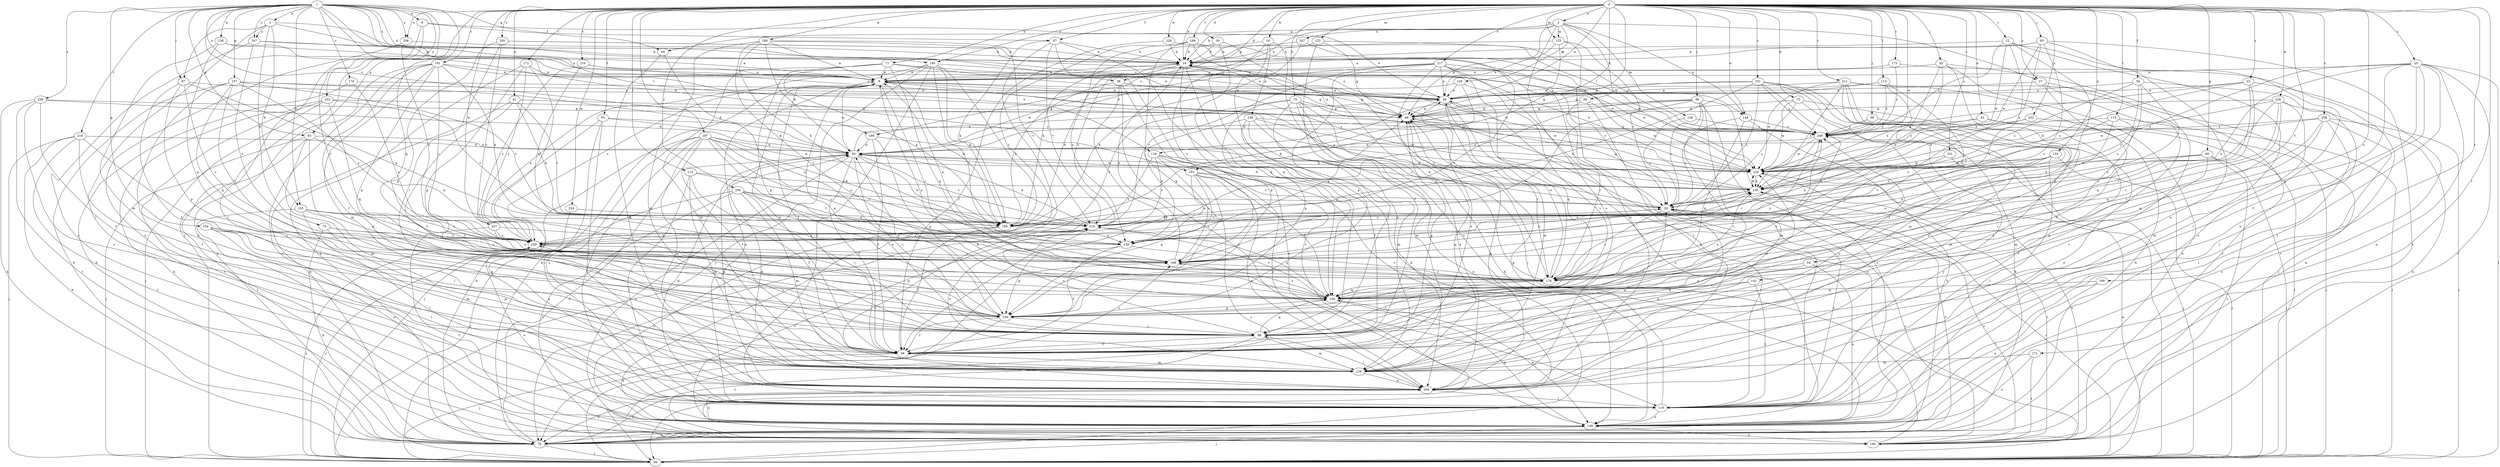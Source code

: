 strict digraph  {
0;
1;
2;
3;
8;
9;
10;
19;
22;
23;
25;
27;
29;
30;
38;
39;
40;
41;
43;
49;
50;
54;
55;
57;
58;
60;
63;
65;
68;
70;
71;
73;
75;
78;
87;
88;
92;
93;
96;
98;
99;
103;
105;
109;
113;
114;
115;
118;
119;
122;
125;
126;
128;
129;
134;
136;
139;
142;
144;
149;
154;
157;
158;
159;
168;
169;
171;
172;
173;
176;
178;
185;
186;
188;
189;
190;
191;
197;
199;
206;
207;
209;
210;
211;
217;
218;
219;
224;
226;
227;
228;
229;
231;
232;
238;
239;
247;
249;
250;
251;
252;
256;
258;
259;
0 -> 2  [label=a];
0 -> 10  [label=b];
0 -> 19  [label=b];
0 -> 22  [label=c];
0 -> 23  [label=c];
0 -> 25  [label=c];
0 -> 27  [label=c];
0 -> 30  [label=d];
0 -> 38  [label=d];
0 -> 41  [label=e];
0 -> 43  [label=e];
0 -> 49  [label=e];
0 -> 50  [label=f];
0 -> 54  [label=f];
0 -> 55  [label=f];
0 -> 57  [label=f];
0 -> 60  [label=g];
0 -> 63  [label=g];
0 -> 70  [label=h];
0 -> 71  [label=h];
0 -> 73  [label=h];
0 -> 92  [label=j];
0 -> 93  [label=j];
0 -> 96  [label=j];
0 -> 98  [label=j];
0 -> 103  [label=k];
0 -> 113  [label=l];
0 -> 114  [label=l];
0 -> 115  [label=l];
0 -> 118  [label=l];
0 -> 122  [label=m];
0 -> 125  [label=m];
0 -> 134  [label=n];
0 -> 142  [label=o];
0 -> 144  [label=o];
0 -> 168  [label=q];
0 -> 171  [label=r];
0 -> 172  [label=r];
0 -> 173  [label=r];
0 -> 185  [label=s];
0 -> 189  [label=t];
0 -> 190  [label=t];
0 -> 191  [label=t];
0 -> 197  [label=t];
0 -> 206  [label=u];
0 -> 210  [label=v];
0 -> 211  [label=v];
0 -> 217  [label=v];
0 -> 224  [label=w];
0 -> 226  [label=w];
0 -> 227  [label=w];
0 -> 228  [label=w];
0 -> 229  [label=w];
0 -> 231  [label=x];
0 -> 250  [label=z];
0 -> 251  [label=z];
0 -> 252  [label=z];
0 -> 256  [label=z];
0 -> 258  [label=z];
1 -> 3  [label=a];
1 -> 8  [label=a];
1 -> 9  [label=a];
1 -> 38  [label=d];
1 -> 63  [label=g];
1 -> 65  [label=g];
1 -> 87  [label=i];
1 -> 99  [label=j];
1 -> 103  [label=k];
1 -> 105  [label=k];
1 -> 118  [label=l];
1 -> 136  [label=n];
1 -> 154  [label=p];
1 -> 157  [label=p];
1 -> 169  [label=q];
1 -> 176  [label=r];
1 -> 185  [label=s];
1 -> 186  [label=s];
1 -> 206  [label=u];
1 -> 218  [label=v];
1 -> 232  [label=x];
1 -> 238  [label=x];
1 -> 239  [label=x];
1 -> 247  [label=y];
2 -> 19  [label=b];
2 -> 27  [label=c];
2 -> 39  [label=d];
2 -> 65  [label=g];
2 -> 68  [label=g];
2 -> 125  [label=m];
2 -> 126  [label=m];
2 -> 128  [label=m];
2 -> 144  [label=o];
2 -> 186  [label=s];
2 -> 207  [label=u];
2 -> 209  [label=u];
3 -> 75  [label=h];
3 -> 87  [label=i];
3 -> 105  [label=k];
3 -> 119  [label=l];
3 -> 144  [label=o];
3 -> 247  [label=y];
3 -> 249  [label=y];
8 -> 49  [label=e];
8 -> 57  [label=f];
8 -> 119  [label=l];
8 -> 178  [label=r];
9 -> 49  [label=e];
9 -> 58  [label=f];
9 -> 68  [label=g];
9 -> 78  [label=h];
9 -> 109  [label=k];
9 -> 178  [label=r];
10 -> 19  [label=b];
10 -> 149  [label=o];
10 -> 158  [label=p];
10 -> 188  [label=s];
10 -> 209  [label=u];
19 -> 9  [label=a];
19 -> 88  [label=i];
19 -> 159  [label=p];
19 -> 219  [label=v];
22 -> 19  [label=b];
22 -> 119  [label=l];
22 -> 149  [label=o];
22 -> 159  [label=p];
22 -> 188  [label=s];
22 -> 229  [label=w];
22 -> 249  [label=y];
23 -> 49  [label=e];
23 -> 78  [label=h];
23 -> 169  [label=q];
23 -> 178  [label=r];
23 -> 239  [label=x];
23 -> 249  [label=y];
25 -> 9  [label=a];
25 -> 58  [label=f];
25 -> 99  [label=j];
25 -> 119  [label=l];
25 -> 139  [label=n];
25 -> 149  [label=o];
25 -> 169  [label=q];
25 -> 199  [label=t];
25 -> 209  [label=u];
25 -> 239  [label=x];
27 -> 49  [label=e];
27 -> 58  [label=f];
27 -> 119  [label=l];
27 -> 209  [label=u];
29 -> 9  [label=a];
29 -> 109  [label=k];
29 -> 129  [label=m];
29 -> 178  [label=r];
29 -> 199  [label=t];
29 -> 219  [label=v];
30 -> 19  [label=b];
30 -> 29  [label=c];
30 -> 109  [label=k];
30 -> 169  [label=q];
38 -> 49  [label=e];
38 -> 58  [label=f];
38 -> 68  [label=g];
38 -> 109  [label=k];
38 -> 119  [label=l];
38 -> 149  [label=o];
39 -> 68  [label=g];
39 -> 178  [label=r];
39 -> 209  [label=u];
39 -> 229  [label=w];
40 -> 9  [label=a];
40 -> 49  [label=e];
40 -> 58  [label=f];
40 -> 88  [label=i];
40 -> 109  [label=k];
40 -> 199  [label=t];
40 -> 209  [label=u];
40 -> 219  [label=v];
40 -> 229  [label=w];
41 -> 58  [label=f];
41 -> 68  [label=g];
41 -> 78  [label=h];
41 -> 109  [label=k];
41 -> 219  [label=v];
43 -> 99  [label=j];
43 -> 129  [label=m];
43 -> 229  [label=w];
43 -> 249  [label=y];
49 -> 68  [label=g];
49 -> 129  [label=m];
49 -> 149  [label=o];
49 -> 169  [label=q];
50 -> 29  [label=c];
50 -> 49  [label=e];
50 -> 119  [label=l];
50 -> 188  [label=s];
50 -> 219  [label=v];
50 -> 239  [label=x];
54 -> 149  [label=o];
54 -> 169  [label=q];
54 -> 178  [label=r];
55 -> 40  [label=d];
55 -> 78  [label=h];
55 -> 119  [label=l];
55 -> 209  [label=u];
55 -> 249  [label=y];
57 -> 19  [label=b];
57 -> 78  [label=h];
57 -> 109  [label=k];
57 -> 169  [label=q];
57 -> 199  [label=t];
57 -> 219  [label=v];
58 -> 9  [label=a];
58 -> 49  [label=e];
58 -> 68  [label=g];
58 -> 99  [label=j];
58 -> 129  [label=m];
58 -> 188  [label=s];
60 -> 58  [label=f];
60 -> 99  [label=j];
60 -> 139  [label=n];
60 -> 199  [label=t];
60 -> 229  [label=w];
60 -> 239  [label=x];
63 -> 40  [label=d];
63 -> 99  [label=j];
63 -> 129  [label=m];
63 -> 139  [label=n];
63 -> 159  [label=p];
63 -> 199  [label=t];
65 -> 169  [label=q];
65 -> 209  [label=u];
68 -> 9  [label=a];
68 -> 178  [label=r];
68 -> 249  [label=y];
70 -> 68  [label=g];
70 -> 78  [label=h];
70 -> 88  [label=i];
70 -> 129  [label=m];
70 -> 159  [label=p];
70 -> 209  [label=u];
70 -> 229  [label=w];
70 -> 259  [label=z];
71 -> 9  [label=a];
71 -> 109  [label=k];
71 -> 129  [label=m];
71 -> 159  [label=p];
71 -> 169  [label=q];
71 -> 229  [label=w];
71 -> 239  [label=x];
73 -> 29  [label=c];
73 -> 68  [label=g];
73 -> 78  [label=h];
73 -> 149  [label=o];
73 -> 229  [label=w];
75 -> 78  [label=h];
75 -> 129  [label=m];
75 -> 188  [label=s];
75 -> 259  [label=z];
78 -> 40  [label=d];
78 -> 99  [label=j];
78 -> 209  [label=u];
78 -> 239  [label=x];
87 -> 49  [label=e];
87 -> 58  [label=f];
87 -> 139  [label=n];
87 -> 159  [label=p];
87 -> 188  [label=s];
88 -> 9  [label=a];
88 -> 29  [label=c];
88 -> 58  [label=f];
88 -> 129  [label=m];
88 -> 169  [label=q];
88 -> 178  [label=r];
88 -> 199  [label=t];
88 -> 219  [label=v];
88 -> 229  [label=w];
88 -> 259  [label=z];
92 -> 9  [label=a];
92 -> 29  [label=c];
92 -> 78  [label=h];
92 -> 88  [label=i];
92 -> 199  [label=t];
92 -> 239  [label=x];
93 -> 9  [label=a];
93 -> 19  [label=b];
93 -> 188  [label=s];
93 -> 199  [label=t];
93 -> 209  [label=u];
93 -> 229  [label=w];
93 -> 239  [label=x];
96 -> 29  [label=c];
96 -> 40  [label=d];
96 -> 68  [label=g];
96 -> 88  [label=i];
96 -> 129  [label=m];
96 -> 149  [label=o];
96 -> 188  [label=s];
96 -> 219  [label=v];
96 -> 239  [label=x];
98 -> 129  [label=m];
98 -> 249  [label=y];
99 -> 19  [label=b];
99 -> 29  [label=c];
99 -> 188  [label=s];
99 -> 229  [label=w];
99 -> 259  [label=z];
103 -> 29  [label=c];
103 -> 99  [label=j];
103 -> 139  [label=n];
103 -> 159  [label=p];
103 -> 169  [label=q];
103 -> 209  [label=u];
103 -> 239  [label=x];
105 -> 88  [label=i];
105 -> 109  [label=k];
105 -> 119  [label=l];
105 -> 149  [label=o];
105 -> 188  [label=s];
105 -> 259  [label=z];
109 -> 19  [label=b];
109 -> 58  [label=f];
109 -> 139  [label=n];
109 -> 149  [label=o];
113 -> 49  [label=e];
113 -> 68  [label=g];
113 -> 139  [label=n];
113 -> 239  [label=x];
113 -> 249  [label=y];
114 -> 58  [label=f];
114 -> 119  [label=l];
114 -> 129  [label=m];
114 -> 219  [label=v];
114 -> 239  [label=x];
115 -> 88  [label=i];
115 -> 99  [label=j];
115 -> 178  [label=r];
115 -> 219  [label=v];
115 -> 249  [label=y];
118 -> 99  [label=j];
118 -> 188  [label=s];
118 -> 209  [label=u];
118 -> 219  [label=v];
118 -> 229  [label=w];
118 -> 259  [label=z];
119 -> 9  [label=a];
119 -> 29  [label=c];
119 -> 40  [label=d];
119 -> 68  [label=g];
119 -> 149  [label=o];
119 -> 249  [label=y];
122 -> 19  [label=b];
122 -> 58  [label=f];
122 -> 68  [label=g];
122 -> 249  [label=y];
125 -> 19  [label=b];
125 -> 29  [label=c];
125 -> 49  [label=e];
125 -> 119  [label=l];
125 -> 209  [label=u];
126 -> 40  [label=d];
126 -> 49  [label=e];
126 -> 88  [label=i];
126 -> 109  [label=k];
128 -> 29  [label=c];
128 -> 249  [label=y];
129 -> 68  [label=g];
129 -> 209  [label=u];
129 -> 219  [label=v];
129 -> 249  [label=y];
134 -> 29  [label=c];
134 -> 99  [label=j];
134 -> 119  [label=l];
134 -> 188  [label=s];
134 -> 219  [label=v];
134 -> 229  [label=w];
136 -> 9  [label=a];
136 -> 19  [label=b];
136 -> 129  [label=m];
136 -> 169  [label=q];
139 -> 58  [label=f];
139 -> 68  [label=g];
139 -> 159  [label=p];
139 -> 178  [label=r];
139 -> 239  [label=x];
142 -> 119  [label=l];
142 -> 159  [label=p];
142 -> 169  [label=q];
144 -> 29  [label=c];
144 -> 78  [label=h];
144 -> 169  [label=q];
144 -> 249  [label=y];
149 -> 78  [label=h];
149 -> 99  [label=j];
149 -> 169  [label=q];
149 -> 199  [label=t];
149 -> 219  [label=v];
154 -> 88  [label=i];
154 -> 119  [label=l];
154 -> 129  [label=m];
154 -> 159  [label=p];
154 -> 259  [label=z];
157 -> 40  [label=d];
157 -> 49  [label=e];
157 -> 78  [label=h];
157 -> 169  [label=q];
157 -> 178  [label=r];
157 -> 209  [label=u];
157 -> 219  [label=v];
157 -> 259  [label=z];
158 -> 58  [label=f];
158 -> 129  [label=m];
158 -> 139  [label=n];
158 -> 149  [label=o];
158 -> 229  [label=w];
158 -> 249  [label=y];
159 -> 40  [label=d];
159 -> 58  [label=f];
159 -> 78  [label=h];
159 -> 88  [label=i];
159 -> 249  [label=y];
168 -> 9  [label=a];
168 -> 19  [label=b];
168 -> 40  [label=d];
168 -> 109  [label=k];
168 -> 129  [label=m];
168 -> 178  [label=r];
168 -> 219  [label=v];
169 -> 9  [label=a];
169 -> 149  [label=o];
169 -> 159  [label=p];
169 -> 188  [label=s];
169 -> 219  [label=v];
169 -> 239  [label=x];
171 -> 129  [label=m];
171 -> 149  [label=o];
171 -> 199  [label=t];
172 -> 9  [label=a];
172 -> 78  [label=h];
172 -> 88  [label=i];
172 -> 159  [label=p];
172 -> 259  [label=z];
173 -> 9  [label=a];
173 -> 199  [label=t];
173 -> 249  [label=y];
176 -> 49  [label=e];
176 -> 78  [label=h];
176 -> 188  [label=s];
178 -> 19  [label=b];
178 -> 49  [label=e];
178 -> 169  [label=q];
178 -> 249  [label=y];
185 -> 9  [label=a];
185 -> 49  [label=e];
185 -> 99  [label=j];
185 -> 109  [label=k];
185 -> 119  [label=l];
185 -> 149  [label=o];
185 -> 188  [label=s];
185 -> 259  [label=z];
186 -> 29  [label=c];
186 -> 40  [label=d];
186 -> 58  [label=f];
186 -> 159  [label=p];
188 -> 9  [label=a];
188 -> 19  [label=b];
188 -> 178  [label=r];
188 -> 239  [label=x];
189 -> 19  [label=b];
189 -> 139  [label=n];
189 -> 159  [label=p];
189 -> 178  [label=r];
189 -> 229  [label=w];
189 -> 249  [label=y];
189 -> 259  [label=z];
190 -> 119  [label=l];
190 -> 149  [label=o];
190 -> 169  [label=q];
191 -> 9  [label=a];
191 -> 49  [label=e];
191 -> 58  [label=f];
191 -> 78  [label=h];
191 -> 109  [label=k];
191 -> 129  [label=m];
191 -> 159  [label=p];
191 -> 199  [label=t];
191 -> 259  [label=z];
197 -> 40  [label=d];
197 -> 58  [label=f];
197 -> 99  [label=j];
197 -> 109  [label=k];
197 -> 119  [label=l];
197 -> 129  [label=m];
197 -> 139  [label=n];
197 -> 178  [label=r];
197 -> 188  [label=s];
197 -> 209  [label=u];
197 -> 229  [label=w];
199 -> 29  [label=c];
199 -> 49  [label=e];
206 -> 19  [label=b];
206 -> 149  [label=o];
206 -> 259  [label=z];
207 -> 19  [label=b];
207 -> 40  [label=d];
207 -> 259  [label=z];
209 -> 40  [label=d];
209 -> 68  [label=g];
209 -> 78  [label=h];
209 -> 88  [label=i];
209 -> 119  [label=l];
209 -> 149  [label=o];
209 -> 219  [label=v];
210 -> 9  [label=a];
210 -> 49  [label=e];
210 -> 139  [label=n];
210 -> 259  [label=z];
211 -> 49  [label=e];
211 -> 78  [label=h];
211 -> 99  [label=j];
211 -> 129  [label=m];
211 -> 159  [label=p];
211 -> 209  [label=u];
211 -> 229  [label=w];
211 -> 239  [label=x];
217 -> 9  [label=a];
217 -> 29  [label=c];
217 -> 49  [label=e];
217 -> 99  [label=j];
217 -> 109  [label=k];
217 -> 119  [label=l];
217 -> 159  [label=p];
217 -> 178  [label=r];
217 -> 219  [label=v];
217 -> 229  [label=w];
218 -> 40  [label=d];
218 -> 58  [label=f];
218 -> 78  [label=h];
218 -> 88  [label=i];
218 -> 99  [label=j];
218 -> 199  [label=t];
219 -> 40  [label=d];
219 -> 169  [label=q];
219 -> 259  [label=z];
224 -> 209  [label=u];
224 -> 219  [label=v];
226 -> 68  [label=g];
226 -> 78  [label=h];
226 -> 129  [label=m];
226 -> 169  [label=q];
226 -> 178  [label=r];
226 -> 188  [label=s];
226 -> 229  [label=w];
227 -> 139  [label=n];
227 -> 188  [label=s];
227 -> 199  [label=t];
227 -> 259  [label=z];
228 -> 19  [label=b];
228 -> 58  [label=f];
228 -> 229  [label=w];
229 -> 19  [label=b];
229 -> 40  [label=d];
229 -> 199  [label=t];
229 -> 239  [label=x];
231 -> 99  [label=j];
231 -> 109  [label=k];
231 -> 229  [label=w];
232 -> 68  [label=g];
232 -> 78  [label=h];
232 -> 99  [label=j];
232 -> 169  [label=q];
232 -> 199  [label=t];
232 -> 219  [label=v];
238 -> 40  [label=d];
238 -> 58  [label=f];
238 -> 68  [label=g];
238 -> 78  [label=h];
238 -> 199  [label=t];
238 -> 209  [label=u];
239 -> 29  [label=c];
239 -> 40  [label=d];
239 -> 68  [label=g];
239 -> 199  [label=t];
239 -> 229  [label=w];
239 -> 259  [label=z];
247 -> 9  [label=a];
247 -> 19  [label=b];
247 -> 149  [label=o];
247 -> 188  [label=s];
249 -> 40  [label=d];
249 -> 178  [label=r];
249 -> 229  [label=w];
250 -> 19  [label=b];
250 -> 88  [label=i];
250 -> 159  [label=p];
250 -> 249  [label=y];
250 -> 259  [label=z];
251 -> 29  [label=c];
251 -> 49  [label=e];
251 -> 58  [label=f];
251 -> 68  [label=g];
251 -> 99  [label=j];
251 -> 109  [label=k];
251 -> 178  [label=r];
251 -> 209  [label=u];
251 -> 249  [label=y];
252 -> 99  [label=j];
252 -> 229  [label=w];
252 -> 249  [label=y];
256 -> 29  [label=c];
256 -> 88  [label=i];
256 -> 99  [label=j];
256 -> 129  [label=m];
256 -> 139  [label=n];
256 -> 178  [label=r];
256 -> 199  [label=t];
258 -> 40  [label=d];
258 -> 99  [label=j];
258 -> 119  [label=l];
258 -> 149  [label=o];
258 -> 169  [label=q];
258 -> 178  [label=r];
258 -> 249  [label=y];
259 -> 9  [label=a];
259 -> 29  [label=c];
259 -> 99  [label=j];
259 -> 149  [label=o];
259 -> 159  [label=p];
259 -> 188  [label=s];
}
